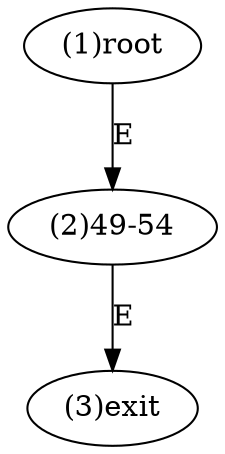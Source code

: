 digraph "" { 
1[ label="(1)root"];
2[ label="(2)49-54"];
3[ label="(3)exit"];
1->2[ label="E"];
2->3[ label="E"];
}